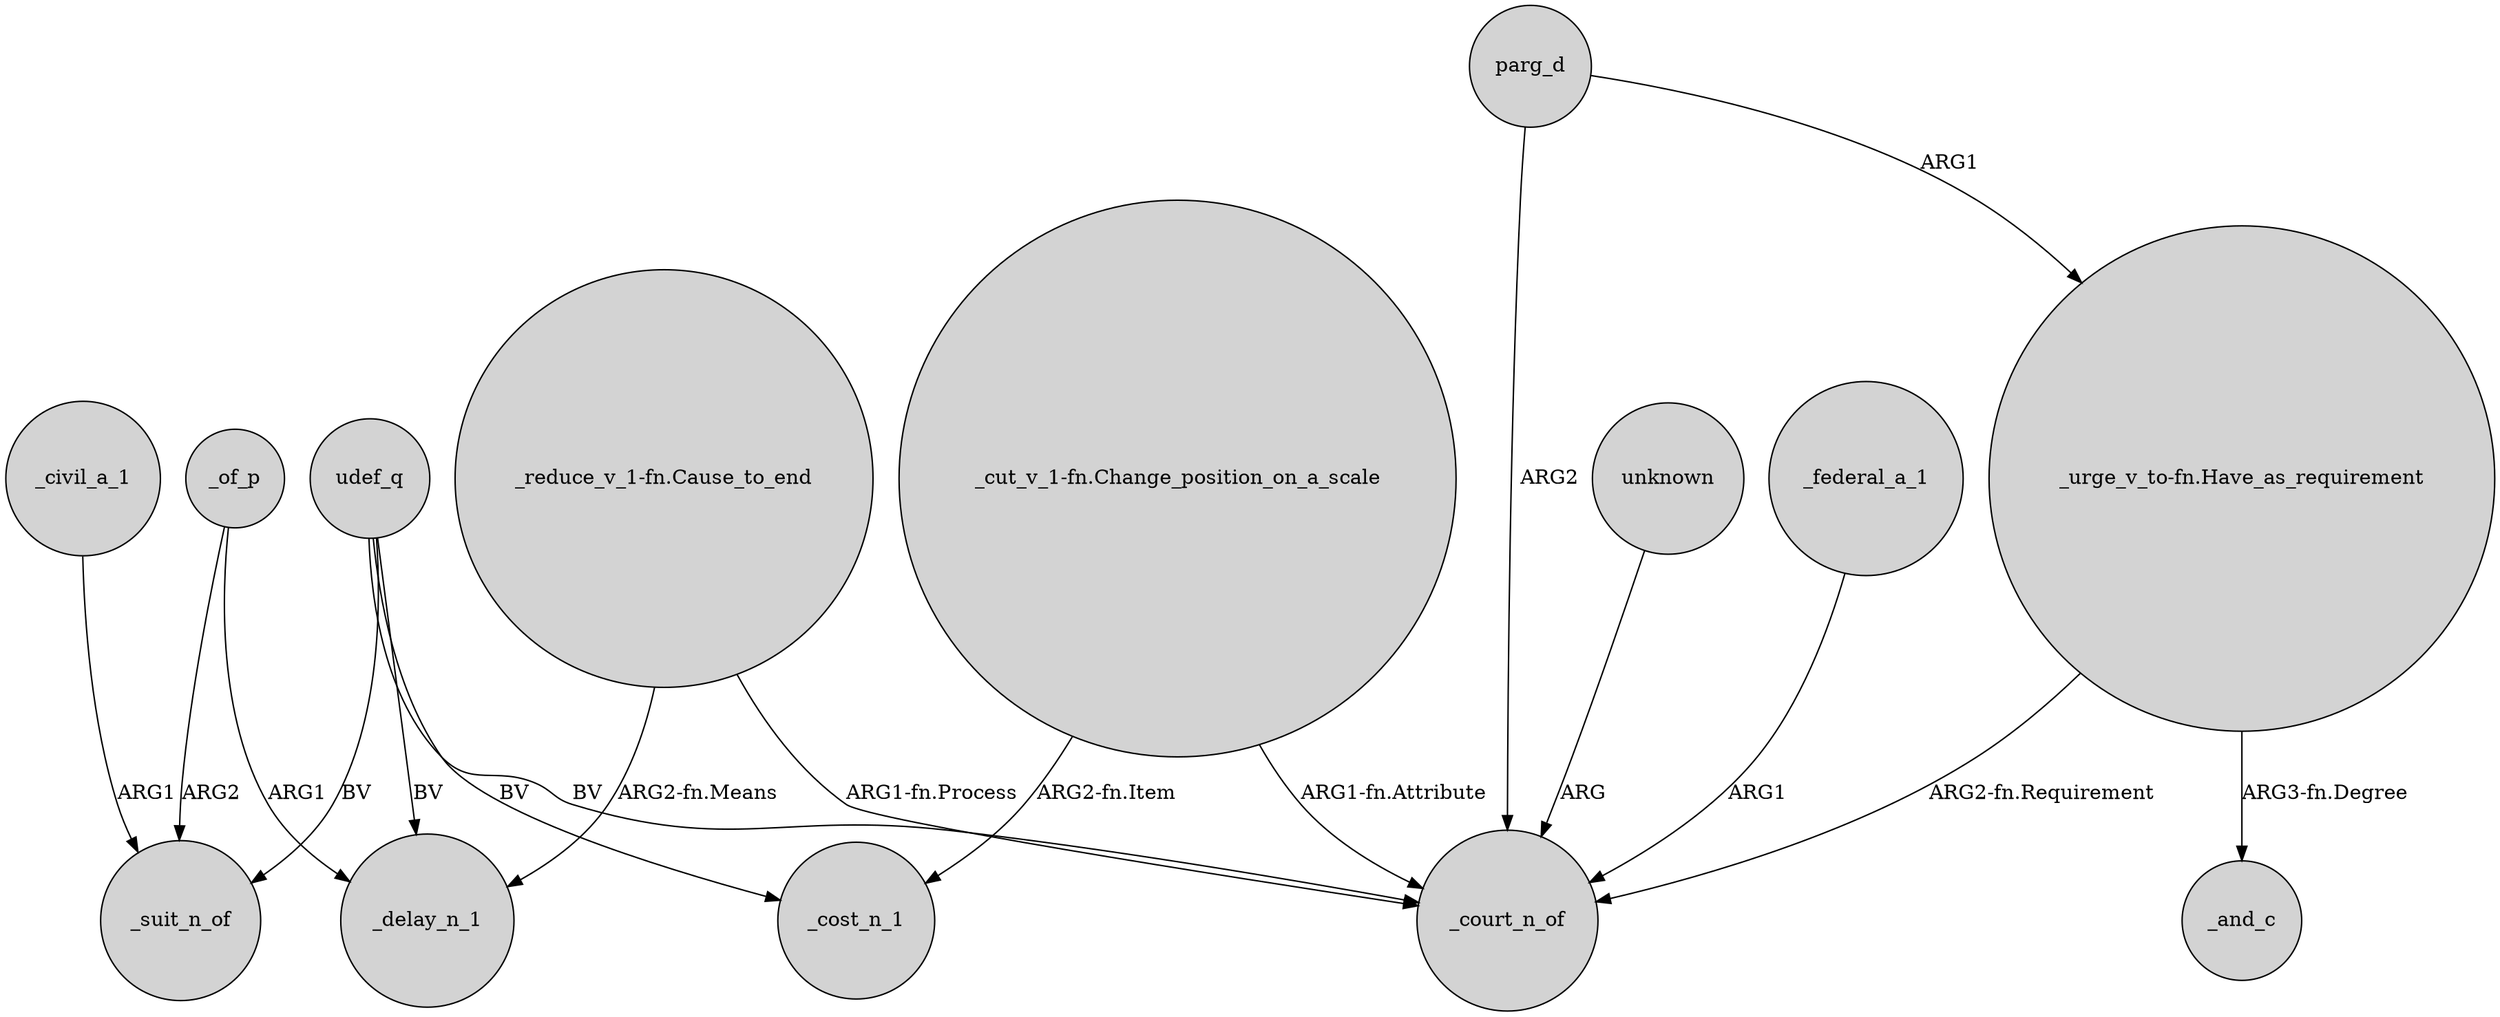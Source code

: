 digraph {
	node [shape=circle style=filled]
	udef_q -> _suit_n_of [label=BV]
	parg_d -> "_urge_v_to-fn.Have_as_requirement" [label=ARG1]
	"_urge_v_to-fn.Have_as_requirement" -> _and_c [label="ARG3-fn.Degree"]
	_of_p -> _suit_n_of [label=ARG2]
	"_cut_v_1-fn.Change_position_on_a_scale" -> _cost_n_1 [label="ARG2-fn.Item"]
	_of_p -> _delay_n_1 [label=ARG1]
	_civil_a_1 -> _suit_n_of [label=ARG1]
	"_urge_v_to-fn.Have_as_requirement" -> _court_n_of [label="ARG2-fn.Requirement"]
	unknown -> _court_n_of [label=ARG]
	"_cut_v_1-fn.Change_position_on_a_scale" -> _court_n_of [label="ARG1-fn.Attribute"]
	"_reduce_v_1-fn.Cause_to_end" -> _delay_n_1 [label="ARG2-fn.Means"]
	_federal_a_1 -> _court_n_of [label=ARG1]
	"_reduce_v_1-fn.Cause_to_end" -> _court_n_of [label="ARG1-fn.Process"]
	udef_q -> _delay_n_1 [label=BV]
	udef_q -> _court_n_of [label=BV]
	udef_q -> _cost_n_1 [label=BV]
	parg_d -> _court_n_of [label=ARG2]
}
